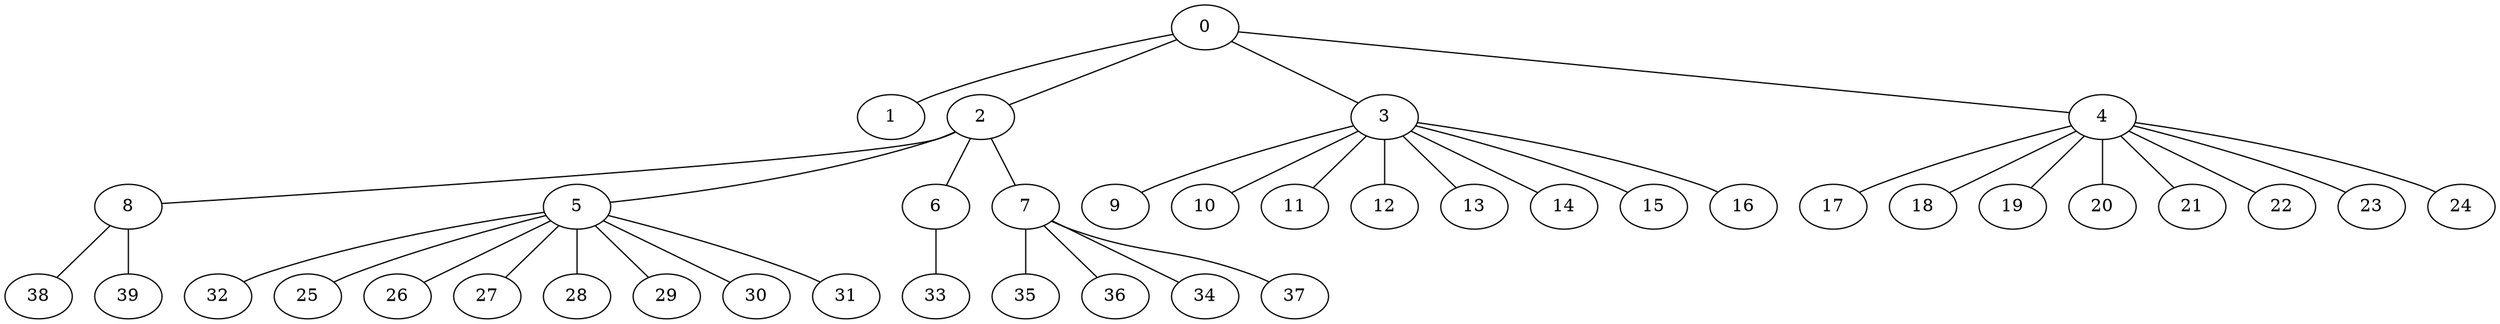 
graph graphname {
    0 -- 1
0 -- 2
0 -- 3
0 -- 4
2 -- 8
2 -- 5
2 -- 6
2 -- 7
3 -- 9
3 -- 10
3 -- 11
3 -- 12
3 -- 13
3 -- 14
3 -- 15
3 -- 16
4 -- 17
4 -- 18
4 -- 19
4 -- 20
4 -- 21
4 -- 22
4 -- 23
4 -- 24
5 -- 32
5 -- 25
5 -- 26
5 -- 27
5 -- 28
5 -- 29
5 -- 30
5 -- 31
6 -- 33
7 -- 35
7 -- 36
7 -- 34
7 -- 37
8 -- 38
8 -- 39

}
